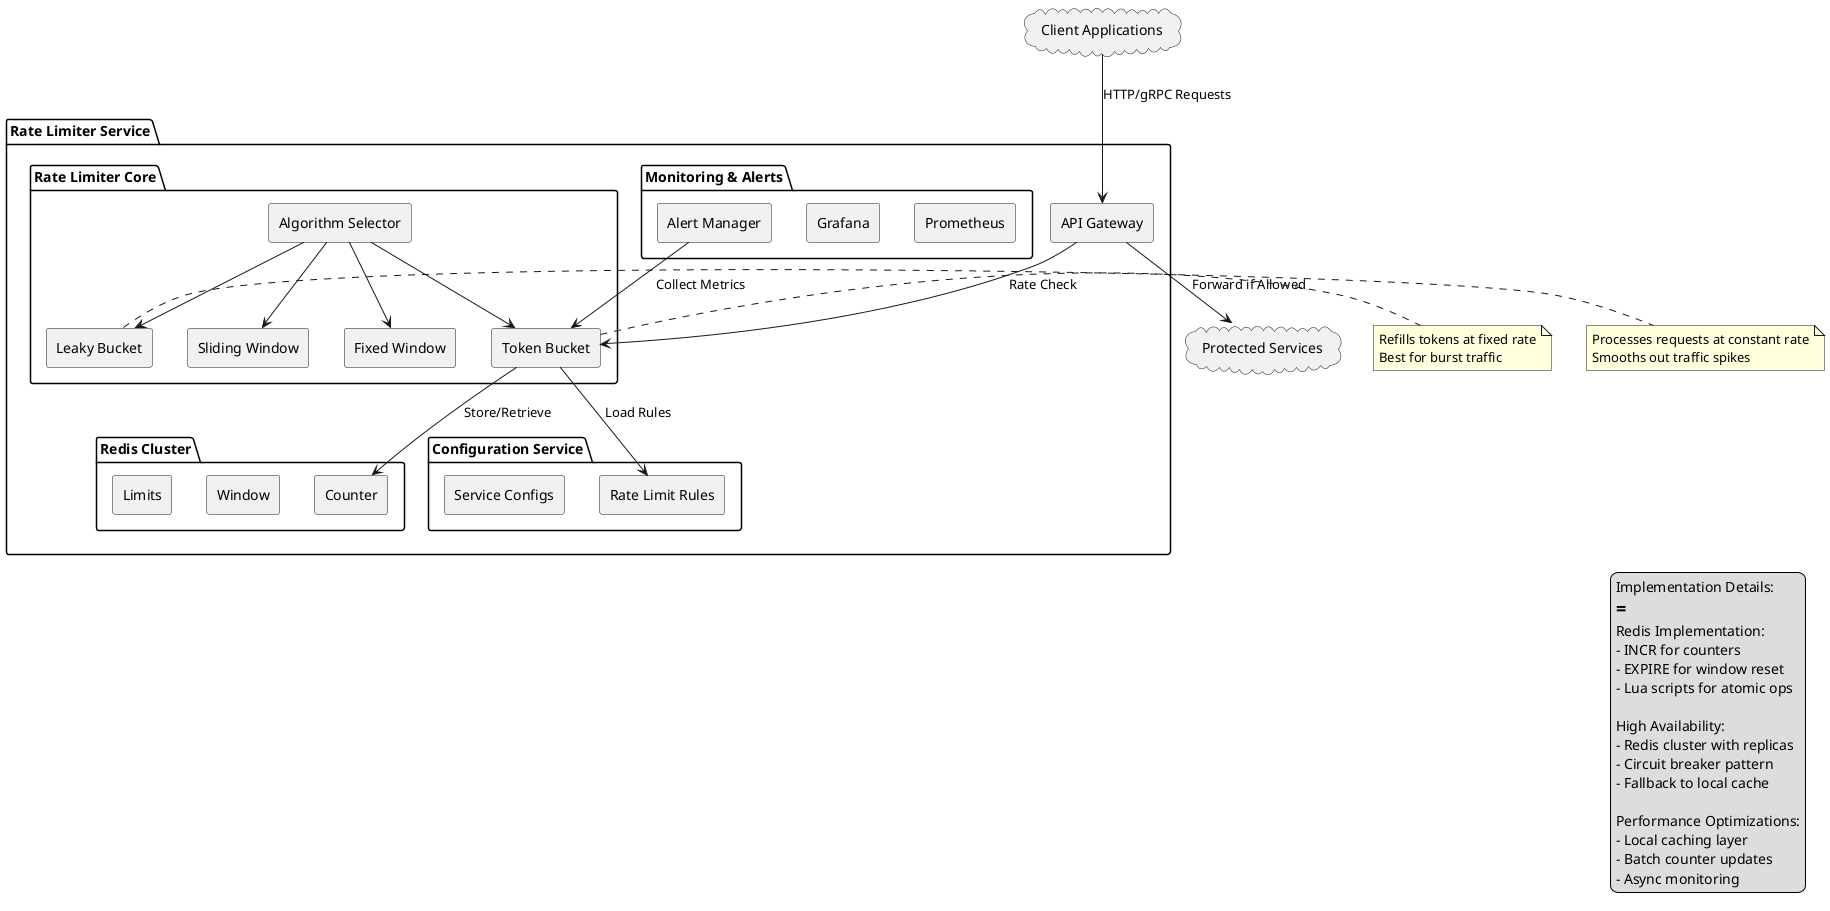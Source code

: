 @startuml
skinparam componentStyle rectangle

package "Rate Limiter Service" {
    component "API Gateway" as Gateway
    
    package "Rate Limiter Core" {
        component "Token Bucket" as TokenBucket
        component "Leaky Bucket" as LeakyBucket
        component "Sliding Window" as SlidingWindow
        component "Fixed Window" as FixedWindow
        component "Algorithm Selector" as AlgorithmSelector
    }
    
    package "Redis Cluster" {
        component "Counter" as Counter
        component "Window" as Window
        component "Limits" as Limits
    }
    
    package "Configuration Service" {
        component "Rate Limit Rules" as Rules
        component "Service Configs" as ServiceConfigs
    }
    
    package "Monitoring & Alerts" {
        component "Prometheus" as Prom
        component "Grafana" as Graf
        component "Alert Manager" as Alert
    }
}

cloud "Client Applications" as Clients
cloud "Protected Services" as Services

Clients --> Gateway : HTTP/gRPC Requests
Gateway --> TokenBucket : Rate Check
TokenBucket --> Counter : Store/Retrieve
TokenBucket --> Rules : Load Rules
Alert --> TokenBucket : Collect Metrics
Gateway --> Services : Forward if Allowed

AlgorithmSelector --> TokenBucket
AlgorithmSelector --> LeakyBucket
AlgorithmSelector --> SlidingWindow
AlgorithmSelector --> FixedWindow

note right of TokenBucket
  Refills tokens at fixed rate
  Best for burst traffic
end note

note right of LeakyBucket
  Processes requests at constant rate
  Smooths out traffic spikes
end note

legend right
Implementation Details:
==
Redis Implementation:
- INCR for counters
- EXPIRE for window reset
- Lua scripts for atomic ops

High Availability:
- Redis cluster with replicas
- Circuit breaker pattern
- Fallback to local cache

Performance Optimizations:
- Local caching layer
- Batch counter updates
- Async monitoring
end legend

@enduml